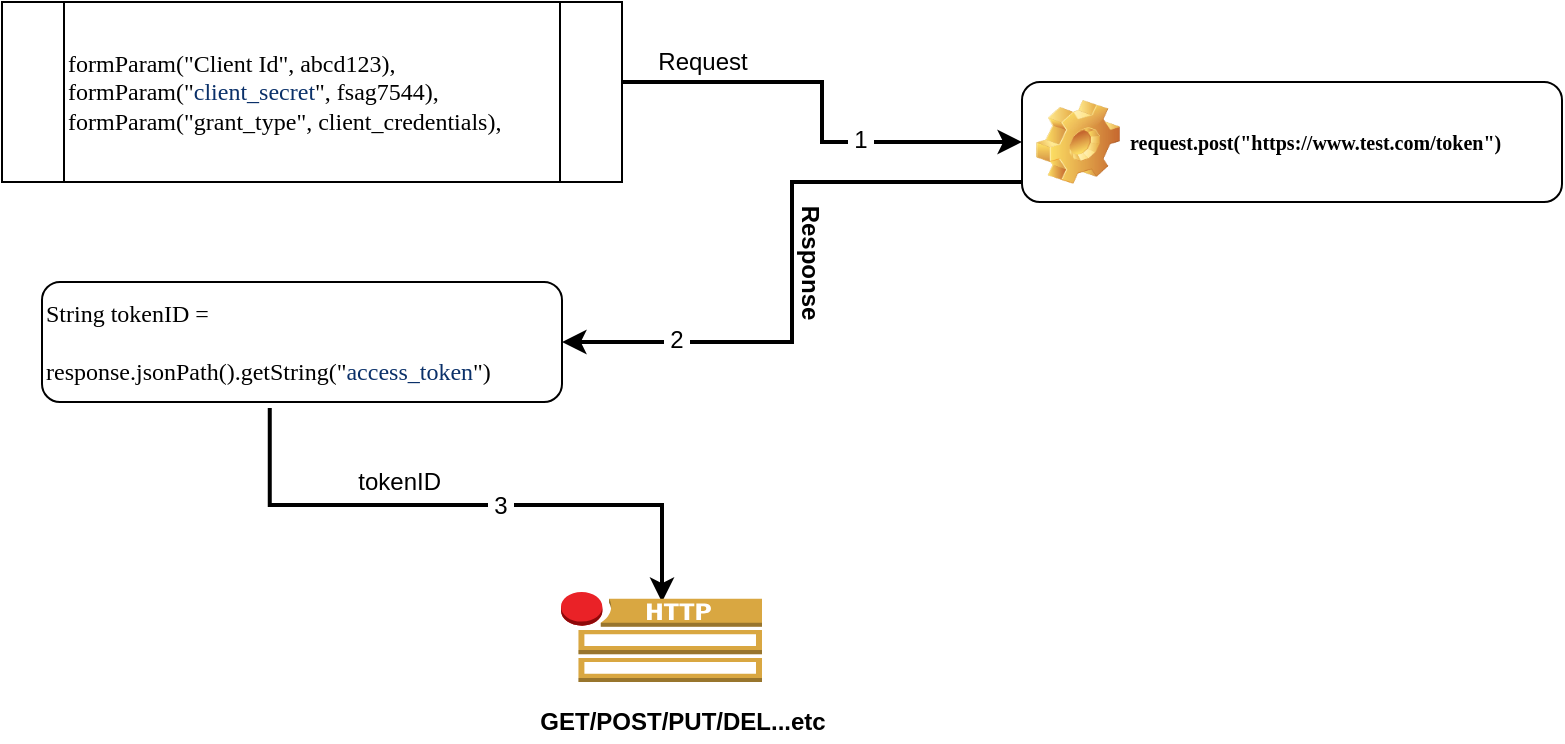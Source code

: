 <mxfile version="15.4.1" type="github"><diagram id="pM_6qihwhXeekWJA9Ey_" name="Page-1"><mxGraphModel dx="868" dy="450" grid="1" gridSize="10" guides="1" tooltips="1" connect="1" arrows="1" fold="1" page="1" pageScale="1" pageWidth="827" pageHeight="1169" math="0" shadow="0"><root><mxCell id="0"/><mxCell id="1" parent="0"/><mxCell id="f1gDDRAZQaWCP2Bg4MpM-1" value="&lt;font face=&quot;Garamond&quot;&gt;formParam(&quot;Client Id&quot;, abcd123),&lt;br&gt;formParam(&quot;&lt;span style=&quot;color: rgb(10 , 48 , 105) ; background-color: rgb(255 , 255 , 255)&quot;&gt;client_secret&lt;/span&gt;&quot;, fsag7544),&lt;br&gt;formParam(&quot;grant_type&quot;, client_credentials),&lt;/font&gt;" style="shape=process;whiteSpace=wrap;html=1;backgroundOutline=1;align=left;" vertex="1" parent="1"><mxGeometry x="10" y="40" width="310" height="90" as="geometry"/></mxCell><mxCell id="f1gDDRAZQaWCP2Bg4MpM-3" value="" style="edgeStyle=elbowEdgeStyle;elbow=horizontal;endArrow=classic;html=1;rounded=0;strokeWidth=2;entryX=0;entryY=0.5;entryDx=0;entryDy=0;" edge="1" parent="1" target="f1gDDRAZQaWCP2Bg4MpM-8"><mxGeometry width="50" height="50" relative="1" as="geometry"><mxPoint x="320" y="80" as="sourcePoint"/><mxPoint x="390" y="240" as="targetPoint"/></mxGeometry></mxCell><mxCell id="f1gDDRAZQaWCP2Bg4MpM-27" value="&amp;nbsp;1&amp;nbsp;" style="edgeLabel;html=1;align=center;verticalAlign=middle;resizable=0;points=[];fontSize=12;" vertex="1" connectable="0" parent="f1gDDRAZQaWCP2Bg4MpM-3"><mxGeometry x="0.296" y="1" relative="1" as="geometry"><mxPoint as="offset"/></mxGeometry></mxCell><mxCell id="f1gDDRAZQaWCP2Bg4MpM-4" value="Request" style="text;html=1;align=center;verticalAlign=middle;resizable=0;points=[];autosize=1;strokeColor=none;fillColor=none;rotation=0;" vertex="1" parent="1"><mxGeometry x="330" y="60" width="60" height="20" as="geometry"/></mxCell><mxCell id="f1gDDRAZQaWCP2Bg4MpM-8" value="&lt;font style=&quot;font-size: 10px&quot; face=&quot;Garamond&quot;&gt;request.post(&quot;https://www.test.com/token&quot;)&lt;/font&gt;" style="label;whiteSpace=wrap;html=1;image=img/clipart/Gear_128x128.png;align=left;" vertex="1" parent="1"><mxGeometry x="520" y="80" width="270" height="60" as="geometry"/></mxCell><mxCell id="f1gDDRAZQaWCP2Bg4MpM-9" value="" style="edgeStyle=elbowEdgeStyle;elbow=horizontal;endArrow=classic;html=1;rounded=0;fontSize=10;strokeWidth=2;entryX=1;entryY=0.5;entryDx=0;entryDy=0;" edge="1" parent="1" target="f1gDDRAZQaWCP2Bg4MpM-12"><mxGeometry width="50" height="50" relative="1" as="geometry"><mxPoint x="520" y="130" as="sourcePoint"/><mxPoint x="300" y="180" as="targetPoint"/></mxGeometry></mxCell><mxCell id="f1gDDRAZQaWCP2Bg4MpM-28" value="&amp;nbsp;2&amp;nbsp;" style="edgeLabel;html=1;align=center;verticalAlign=middle;resizable=0;points=[];fontSize=12;" vertex="1" connectable="0" parent="f1gDDRAZQaWCP2Bg4MpM-9"><mxGeometry x="0.632" y="-1" relative="1" as="geometry"><mxPoint as="offset"/></mxGeometry></mxCell><mxCell id="f1gDDRAZQaWCP2Bg4MpM-11" value="&lt;b&gt;&lt;font style=&quot;font-size: 12px&quot;&gt;Response&lt;/font&gt;&lt;/b&gt;" style="text;html=1;align=center;verticalAlign=middle;resizable=0;points=[];autosize=1;strokeColor=none;fillColor=none;fontSize=10;rotation=90;" vertex="1" parent="1"><mxGeometry x="379" y="160" width="70" height="20" as="geometry"/></mxCell><mxCell id="f1gDDRAZQaWCP2Bg4MpM-12" value="&lt;font face=&quot;Garamond&quot;&gt;String tokenID =&amp;nbsp;&lt;br&gt;&lt;br&gt;response.jsonPath().getString(&quot;&lt;span style=&quot;color: rgb(10 , 48 , 105) ; font-family: , , &amp;#34;sf mono&amp;#34; , &amp;#34;menlo&amp;#34; , &amp;#34;consolas&amp;#34; , &amp;#34;liberation mono&amp;#34; , monospace ; background-color: rgb(255 , 255 , 255)&quot;&gt;access_token&lt;/span&gt;&quot;)&lt;/font&gt;" style="rounded=1;whiteSpace=wrap;html=1;fontSize=12;align=left;" vertex="1" parent="1"><mxGeometry x="30" y="180" width="260" height="60" as="geometry"/></mxCell><mxCell id="f1gDDRAZQaWCP2Bg4MpM-21" value="" style="edgeStyle=elbowEdgeStyle;elbow=vertical;endArrow=classic;html=1;rounded=0;fontSize=12;strokeWidth=2;exitX=0.438;exitY=1.05;exitDx=0;exitDy=0;exitPerimeter=0;" edge="1" parent="1" source="f1gDDRAZQaWCP2Bg4MpM-12"><mxGeometry width="50" height="50" relative="1" as="geometry"><mxPoint x="290" y="390" as="sourcePoint"/><mxPoint x="340" y="340" as="targetPoint"/></mxGeometry></mxCell><mxCell id="f1gDDRAZQaWCP2Bg4MpM-29" value="&amp;nbsp;3&amp;nbsp;" style="edgeLabel;html=1;align=center;verticalAlign=middle;resizable=0;points=[];fontSize=12;" vertex="1" connectable="0" parent="f1gDDRAZQaWCP2Bg4MpM-21"><mxGeometry x="0.113" relative="1" as="geometry"><mxPoint as="offset"/></mxGeometry></mxCell><mxCell id="f1gDDRAZQaWCP2Bg4MpM-22" value="&lt;span style=&quot;text-align: left&quot;&gt;tokenID&amp;nbsp;&lt;/span&gt;" style="text;html=1;align=center;verticalAlign=middle;resizable=0;points=[];autosize=1;strokeColor=none;fillColor=none;fontSize=12;" vertex="1" parent="1"><mxGeometry x="180" y="270" width="60" height="20" as="geometry"/></mxCell><mxCell id="f1gDDRAZQaWCP2Bg4MpM-25" value="&lt;b&gt;GET/POST/PUT/DEL...etc&lt;/b&gt;" style="text;html=1;align=center;verticalAlign=middle;resizable=0;points=[];autosize=1;strokeColor=none;fillColor=none;fontSize=12;" vertex="1" parent="1"><mxGeometry x="270" y="390" width="160" height="20" as="geometry"/></mxCell><mxCell id="f1gDDRAZQaWCP2Bg4MpM-26" value="" style="outlineConnect=0;dashed=0;verticalLabelPosition=bottom;verticalAlign=top;align=center;html=1;shape=mxgraph.aws3.http_notification;fillColor=#D9A741;gradientColor=none;fontSize=12;" vertex="1" parent="1"><mxGeometry x="289.5" y="335" width="100.5" height="45" as="geometry"/></mxCell></root></mxGraphModel></diagram></mxfile>